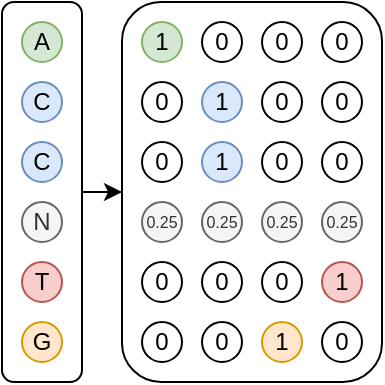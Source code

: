 <mxfile version="12.4.2" type="device" pages="1"><diagram id="9JgLFNZENwW9srmeylFI" name="Page-1"><mxGraphModel dx="473" dy="340" grid="1" gridSize="10" guides="1" tooltips="1" connect="1" arrows="1" fold="1" page="1" pageScale="1" pageWidth="827" pageHeight="1169" math="1" shadow="0"><root><mxCell id="0"/><mxCell id="1" parent="0"/><mxCell id="2t2qKfqmNL8BgKgkhcVD-34" style="edgeStyle=orthogonalEdgeStyle;rounded=0;orthogonalLoop=1;jettySize=auto;html=1;fontSize=8;" edge="1" parent="1" source="2t2qKfqmNL8BgKgkhcVD-7" target="2t2qKfqmNL8BgKgkhcVD-8"><mxGeometry relative="1" as="geometry"/></mxCell><mxCell id="2t2qKfqmNL8BgKgkhcVD-7" value="" style="rounded=1;whiteSpace=wrap;html=1;" vertex="1" parent="1"><mxGeometry x="110" y="190" width="40" height="190" as="geometry"/></mxCell><mxCell id="2t2qKfqmNL8BgKgkhcVD-1" value="A" style="ellipse;whiteSpace=wrap;html=1;aspect=fixed;fillColor=#d5e8d4;strokeColor=#82b366;" vertex="1" parent="1"><mxGeometry x="120" y="200" width="20" height="20" as="geometry"/></mxCell><mxCell id="2t2qKfqmNL8BgKgkhcVD-2" value="C" style="ellipse;whiteSpace=wrap;html=1;aspect=fixed;fillColor=#dae8fc;strokeColor=#6c8ebf;" vertex="1" parent="1"><mxGeometry x="120" y="230" width="20" height="20" as="geometry"/></mxCell><mxCell id="2t2qKfqmNL8BgKgkhcVD-3" value="C" style="ellipse;whiteSpace=wrap;html=1;aspect=fixed;fillColor=#dae8fc;strokeColor=#6c8ebf;" vertex="1" parent="1"><mxGeometry x="120" y="260" width="20" height="20" as="geometry"/></mxCell><mxCell id="2t2qKfqmNL8BgKgkhcVD-4" value="N" style="ellipse;whiteSpace=wrap;html=1;aspect=fixed;fillColor=#f5f5f5;strokeColor=#666666;fontColor=#333333;" vertex="1" parent="1"><mxGeometry x="120" y="290" width="20" height="20" as="geometry"/></mxCell><mxCell id="2t2qKfqmNL8BgKgkhcVD-5" value="T" style="ellipse;whiteSpace=wrap;html=1;aspect=fixed;fillColor=#f8cecc;strokeColor=#b85450;" vertex="1" parent="1"><mxGeometry x="120" y="320" width="20" height="20" as="geometry"/></mxCell><mxCell id="2t2qKfqmNL8BgKgkhcVD-6" value="G" style="ellipse;whiteSpace=wrap;html=1;aspect=fixed;fillColor=#ffe6cc;strokeColor=#d79b00;" vertex="1" parent="1"><mxGeometry x="120" y="350" width="20" height="20" as="geometry"/></mxCell><mxCell id="2t2qKfqmNL8BgKgkhcVD-8" value="" style="rounded=1;whiteSpace=wrap;html=1;" vertex="1" parent="1"><mxGeometry x="170" y="190" width="130" height="190" as="geometry"/></mxCell><mxCell id="2t2qKfqmNL8BgKgkhcVD-9" value="1" style="ellipse;whiteSpace=wrap;html=1;aspect=fixed;fillColor=#d5e8d4;strokeColor=#82b366;" vertex="1" parent="1"><mxGeometry x="180" y="200" width="20" height="20" as="geometry"/></mxCell><mxCell id="2t2qKfqmNL8BgKgkhcVD-10" value="0" style="ellipse;whiteSpace=wrap;html=1;aspect=fixed;" vertex="1" parent="1"><mxGeometry x="180" y="230" width="20" height="20" as="geometry"/></mxCell><mxCell id="2t2qKfqmNL8BgKgkhcVD-11" value="0" style="ellipse;whiteSpace=wrap;html=1;aspect=fixed;" vertex="1" parent="1"><mxGeometry x="180" y="260" width="20" height="20" as="geometry"/></mxCell><mxCell id="2t2qKfqmNL8BgKgkhcVD-12" value="0.25" style="ellipse;whiteSpace=wrap;html=1;aspect=fixed;fontSize=8;fillColor=#f5f5f5;strokeColor=#666666;fontColor=#333333;" vertex="1" parent="1"><mxGeometry x="180" y="290" width="20" height="20" as="geometry"/></mxCell><mxCell id="2t2qKfqmNL8BgKgkhcVD-13" value="0" style="ellipse;whiteSpace=wrap;html=1;aspect=fixed;" vertex="1" parent="1"><mxGeometry x="180" y="320" width="20" height="20" as="geometry"/></mxCell><mxCell id="2t2qKfqmNL8BgKgkhcVD-14" value="0" style="ellipse;whiteSpace=wrap;html=1;aspect=fixed;" vertex="1" parent="1"><mxGeometry x="180" y="350" width="20" height="20" as="geometry"/></mxCell><mxCell id="2t2qKfqmNL8BgKgkhcVD-16" value="0.25" style="ellipse;whiteSpace=wrap;html=1;aspect=fixed;fontSize=8;fillColor=#f5f5f5;strokeColor=#666666;fontColor=#333333;" vertex="1" parent="1"><mxGeometry x="210" y="290" width="20" height="20" as="geometry"/></mxCell><mxCell id="2t2qKfqmNL8BgKgkhcVD-17" value="0.25" style="ellipse;whiteSpace=wrap;html=1;aspect=fixed;fontSize=8;fillColor=#f5f5f5;strokeColor=#666666;fontColor=#333333;" vertex="1" parent="1"><mxGeometry x="240" y="290" width="20" height="20" as="geometry"/></mxCell><mxCell id="2t2qKfqmNL8BgKgkhcVD-18" value="0.25" style="ellipse;whiteSpace=wrap;html=1;aspect=fixed;fontSize=8;fillColor=#f5f5f5;strokeColor=#666666;fontColor=#333333;" vertex="1" parent="1"><mxGeometry x="270" y="290" width="20" height="20" as="geometry"/></mxCell><mxCell id="2t2qKfqmNL8BgKgkhcVD-19" value="0" style="ellipse;whiteSpace=wrap;html=1;aspect=fixed;" vertex="1" parent="1"><mxGeometry x="210" y="200" width="20" height="20" as="geometry"/></mxCell><mxCell id="2t2qKfqmNL8BgKgkhcVD-20" value="0" style="ellipse;whiteSpace=wrap;html=1;aspect=fixed;" vertex="1" parent="1"><mxGeometry x="240" y="200" width="20" height="20" as="geometry"/></mxCell><mxCell id="2t2qKfqmNL8BgKgkhcVD-21" value="0" style="ellipse;whiteSpace=wrap;html=1;aspect=fixed;" vertex="1" parent="1"><mxGeometry x="270" y="200" width="20" height="20" as="geometry"/></mxCell><mxCell id="2t2qKfqmNL8BgKgkhcVD-22" value="1" style="ellipse;whiteSpace=wrap;html=1;aspect=fixed;fillColor=#dae8fc;strokeColor=#6c8ebf;" vertex="1" parent="1"><mxGeometry x="210" y="230" width="20" height="20" as="geometry"/></mxCell><mxCell id="2t2qKfqmNL8BgKgkhcVD-23" value="0" style="ellipse;whiteSpace=wrap;html=1;aspect=fixed;" vertex="1" parent="1"><mxGeometry x="240" y="230" width="20" height="20" as="geometry"/></mxCell><mxCell id="2t2qKfqmNL8BgKgkhcVD-24" value="0" style="ellipse;whiteSpace=wrap;html=1;aspect=fixed;" vertex="1" parent="1"><mxGeometry x="270" y="230" width="20" height="20" as="geometry"/></mxCell><mxCell id="2t2qKfqmNL8BgKgkhcVD-25" value="1" style="ellipse;whiteSpace=wrap;html=1;aspect=fixed;fillColor=#dae8fc;strokeColor=#6c8ebf;" vertex="1" parent="1"><mxGeometry x="210" y="260" width="20" height="20" as="geometry"/></mxCell><mxCell id="2t2qKfqmNL8BgKgkhcVD-26" value="0" style="ellipse;whiteSpace=wrap;html=1;aspect=fixed;" vertex="1" parent="1"><mxGeometry x="240" y="260" width="20" height="20" as="geometry"/></mxCell><mxCell id="2t2qKfqmNL8BgKgkhcVD-27" value="0" style="ellipse;whiteSpace=wrap;html=1;aspect=fixed;" vertex="1" parent="1"><mxGeometry x="270" y="260" width="20" height="20" as="geometry"/></mxCell><mxCell id="2t2qKfqmNL8BgKgkhcVD-28" value="0" style="ellipse;whiteSpace=wrap;html=1;aspect=fixed;" vertex="1" parent="1"><mxGeometry x="210" y="320" width="20" height="20" as="geometry"/></mxCell><mxCell id="2t2qKfqmNL8BgKgkhcVD-29" value="0" style="ellipse;whiteSpace=wrap;html=1;aspect=fixed;" vertex="1" parent="1"><mxGeometry x="240" y="320" width="20" height="20" as="geometry"/></mxCell><mxCell id="2t2qKfqmNL8BgKgkhcVD-30" value="1" style="ellipse;whiteSpace=wrap;html=1;aspect=fixed;fillColor=#f8cecc;strokeColor=#b85450;" vertex="1" parent="1"><mxGeometry x="270" y="320" width="20" height="20" as="geometry"/></mxCell><mxCell id="2t2qKfqmNL8BgKgkhcVD-31" value="0" style="ellipse;whiteSpace=wrap;html=1;aspect=fixed;" vertex="1" parent="1"><mxGeometry x="210" y="350" width="20" height="20" as="geometry"/></mxCell><mxCell id="2t2qKfqmNL8BgKgkhcVD-32" value="1" style="ellipse;whiteSpace=wrap;html=1;aspect=fixed;fillColor=#ffe6cc;strokeColor=#d79b00;" vertex="1" parent="1"><mxGeometry x="240" y="350" width="20" height="20" as="geometry"/></mxCell><mxCell id="2t2qKfqmNL8BgKgkhcVD-33" value="0" style="ellipse;whiteSpace=wrap;html=1;aspect=fixed;" vertex="1" parent="1"><mxGeometry x="270" y="350" width="20" height="20" as="geometry"/></mxCell></root></mxGraphModel></diagram></mxfile>